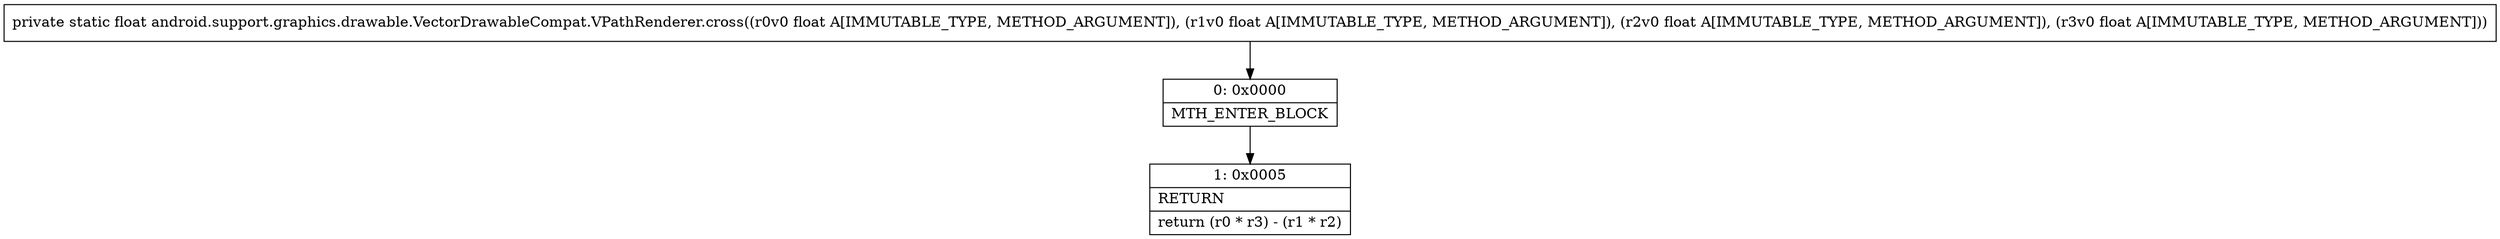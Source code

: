 digraph "CFG forandroid.support.graphics.drawable.VectorDrawableCompat.VPathRenderer.cross(FFFF)F" {
Node_0 [shape=record,label="{0\:\ 0x0000|MTH_ENTER_BLOCK\l}"];
Node_1 [shape=record,label="{1\:\ 0x0005|RETURN\l|return (r0 * r3) \- (r1 * r2)\l}"];
MethodNode[shape=record,label="{private static float android.support.graphics.drawable.VectorDrawableCompat.VPathRenderer.cross((r0v0 float A[IMMUTABLE_TYPE, METHOD_ARGUMENT]), (r1v0 float A[IMMUTABLE_TYPE, METHOD_ARGUMENT]), (r2v0 float A[IMMUTABLE_TYPE, METHOD_ARGUMENT]), (r3v0 float A[IMMUTABLE_TYPE, METHOD_ARGUMENT])) }"];
MethodNode -> Node_0;
Node_0 -> Node_1;
}

